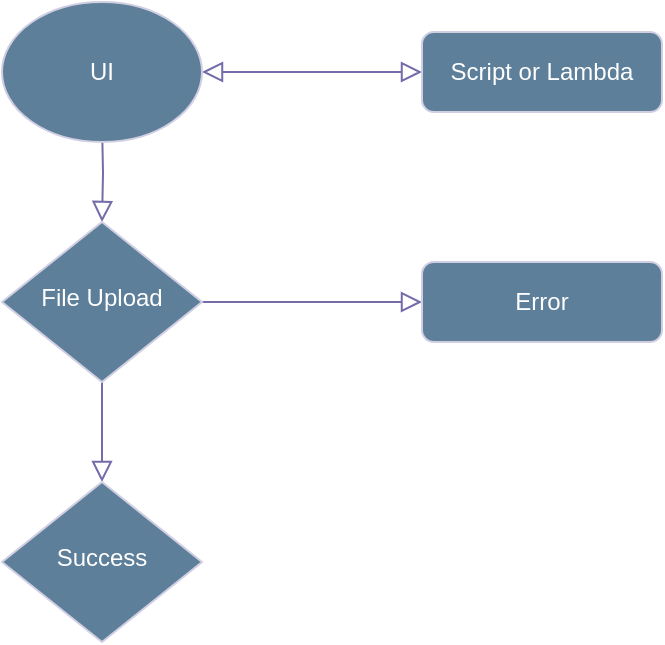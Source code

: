 <mxfile version="25.0.3">
  <diagram id="C5RBs43oDa-KdzZeNtuy" name="Page-1">
    <mxGraphModel dx="819" dy="455" grid="1" gridSize="10" guides="1" tooltips="1" connect="1" arrows="1" fold="1" page="1" pageScale="1" pageWidth="827" pageHeight="1169" math="0" shadow="0">
      <root>
        <mxCell id="WIyWlLk6GJQsqaUBKTNV-0" />
        <mxCell id="WIyWlLk6GJQsqaUBKTNV-1" parent="WIyWlLk6GJQsqaUBKTNV-0" />
        <mxCell id="WIyWlLk6GJQsqaUBKTNV-2" value="" style="rounded=0;html=1;jettySize=auto;orthogonalLoop=1;fontSize=11;endArrow=block;endFill=0;endSize=8;strokeWidth=1;shadow=0;labelBackgroundColor=none;edgeStyle=orthogonalEdgeStyle;strokeColor=#736CA8;fontColor=#ffffff;" parent="WIyWlLk6GJQsqaUBKTNV-1" target="WIyWlLk6GJQsqaUBKTNV-6" edge="1">
          <mxGeometry relative="1" as="geometry">
            <mxPoint x="220" y="120" as="sourcePoint" />
          </mxGeometry>
        </mxCell>
        <mxCell id="AY_jM68ufDeb8skRe_q0-0" style="edgeStyle=none;curved=1;rounded=0;orthogonalLoop=1;jettySize=auto;html=1;fontSize=12;startSize=8;endSize=8;strokeColor=#736CA8;startArrow=block;startFill=0;labelBackgroundColor=none;fontColor=#ffffff;endArrow=block;endFill=0;" parent="WIyWlLk6GJQsqaUBKTNV-1" target="AY_jM68ufDeb8skRe_q0-1" edge="1">
          <mxGeometry relative="1" as="geometry">
            <mxPoint x="350" y="95" as="targetPoint" />
            <mxPoint x="270" y="95" as="sourcePoint" />
          </mxGeometry>
        </mxCell>
        <mxCell id="AY_jM68ufDeb8skRe_q0-3" value="Signed URL" style="edgeLabel;html=1;align=center;verticalAlign=middle;resizable=0;points=[];fontSize=12;labelBackgroundColor=none;fontColor=#ffffff;" parent="AY_jM68ufDeb8skRe_q0-0" vertex="1" connectable="0">
          <mxGeometry x="-0.075" y="-2" relative="1" as="geometry">
            <mxPoint x="5" y="-12" as="offset" />
          </mxGeometry>
        </mxCell>
        <mxCell id="WIyWlLk6GJQsqaUBKTNV-4" value="Yes" style="rounded=0;html=1;jettySize=auto;orthogonalLoop=1;fontSize=11;endArrow=block;endFill=0;endSize=8;strokeWidth=1;shadow=0;labelBackgroundColor=none;edgeStyle=orthogonalEdgeStyle;strokeColor=#736CA8;fontColor=#ffffff;" parent="WIyWlLk6GJQsqaUBKTNV-1" source="WIyWlLk6GJQsqaUBKTNV-6" target="WIyWlLk6GJQsqaUBKTNV-10" edge="1">
          <mxGeometry y="20" relative="1" as="geometry">
            <mxPoint as="offset" />
          </mxGeometry>
        </mxCell>
        <mxCell id="WIyWlLk6GJQsqaUBKTNV-5" value="No" style="edgeStyle=orthogonalEdgeStyle;rounded=0;html=1;jettySize=auto;orthogonalLoop=1;fontSize=11;endArrow=block;endFill=0;endSize=8;strokeWidth=1;shadow=0;labelBackgroundColor=none;strokeColor=#736CA8;fontColor=#ffffff;" parent="WIyWlLk6GJQsqaUBKTNV-1" source="WIyWlLk6GJQsqaUBKTNV-6" target="WIyWlLk6GJQsqaUBKTNV-7" edge="1">
          <mxGeometry y="10" relative="1" as="geometry">
            <mxPoint as="offset" />
          </mxGeometry>
        </mxCell>
        <mxCell id="WIyWlLk6GJQsqaUBKTNV-6" value="File Upload" style="rhombus;whiteSpace=wrap;html=1;shadow=0;fontFamily=Helvetica;fontSize=12;align=center;strokeWidth=1;spacing=6;spacingTop=-4;labelBackgroundColor=none;fillColor=#5D7F99;strokeColor=#D0CEE2;fontColor=#ffffff;" parent="WIyWlLk6GJQsqaUBKTNV-1" vertex="1">
          <mxGeometry x="170" y="170" width="100" height="80" as="geometry" />
        </mxCell>
        <mxCell id="WIyWlLk6GJQsqaUBKTNV-7" value="Error" style="rounded=1;whiteSpace=wrap;html=1;fontSize=12;glass=0;strokeWidth=1;shadow=0;labelBackgroundColor=none;fillColor=#5D7F99;strokeColor=#D0CEE2;fontColor=#ffffff;" parent="WIyWlLk6GJQsqaUBKTNV-1" vertex="1">
          <mxGeometry x="380" y="190" width="120" height="40" as="geometry" />
        </mxCell>
        <mxCell id="WIyWlLk6GJQsqaUBKTNV-10" value="Success" style="rhombus;whiteSpace=wrap;html=1;shadow=0;fontFamily=Helvetica;fontSize=12;align=center;strokeWidth=1;spacing=6;spacingTop=-4;labelBackgroundColor=none;fillColor=#5D7F99;strokeColor=#D0CEE2;fontColor=#ffffff;" parent="WIyWlLk6GJQsqaUBKTNV-1" vertex="1">
          <mxGeometry x="170" y="300" width="100" height="80" as="geometry" />
        </mxCell>
        <mxCell id="AY_jM68ufDeb8skRe_q0-1" value="Script or Lambda" style="rounded=1;whiteSpace=wrap;html=1;fontSize=12;glass=0;strokeWidth=1;shadow=0;labelBackgroundColor=none;fillColor=#5D7F99;strokeColor=#D0CEE2;fontColor=#ffffff;" parent="WIyWlLk6GJQsqaUBKTNV-1" vertex="1">
          <mxGeometry x="380" y="75" width="120" height="40" as="geometry" />
        </mxCell>
        <mxCell id="8YLKo8197eh9OE6UW0Bd-0" value="UI" style="ellipse;whiteSpace=wrap;html=1;labelBackgroundColor=none;fillColor=#5D7F99;strokeColor=#D0CEE2;fontColor=#ffffff;" vertex="1" parent="WIyWlLk6GJQsqaUBKTNV-1">
          <mxGeometry x="170" y="60" width="100" height="70" as="geometry" />
        </mxCell>
      </root>
    </mxGraphModel>
  </diagram>
</mxfile>
